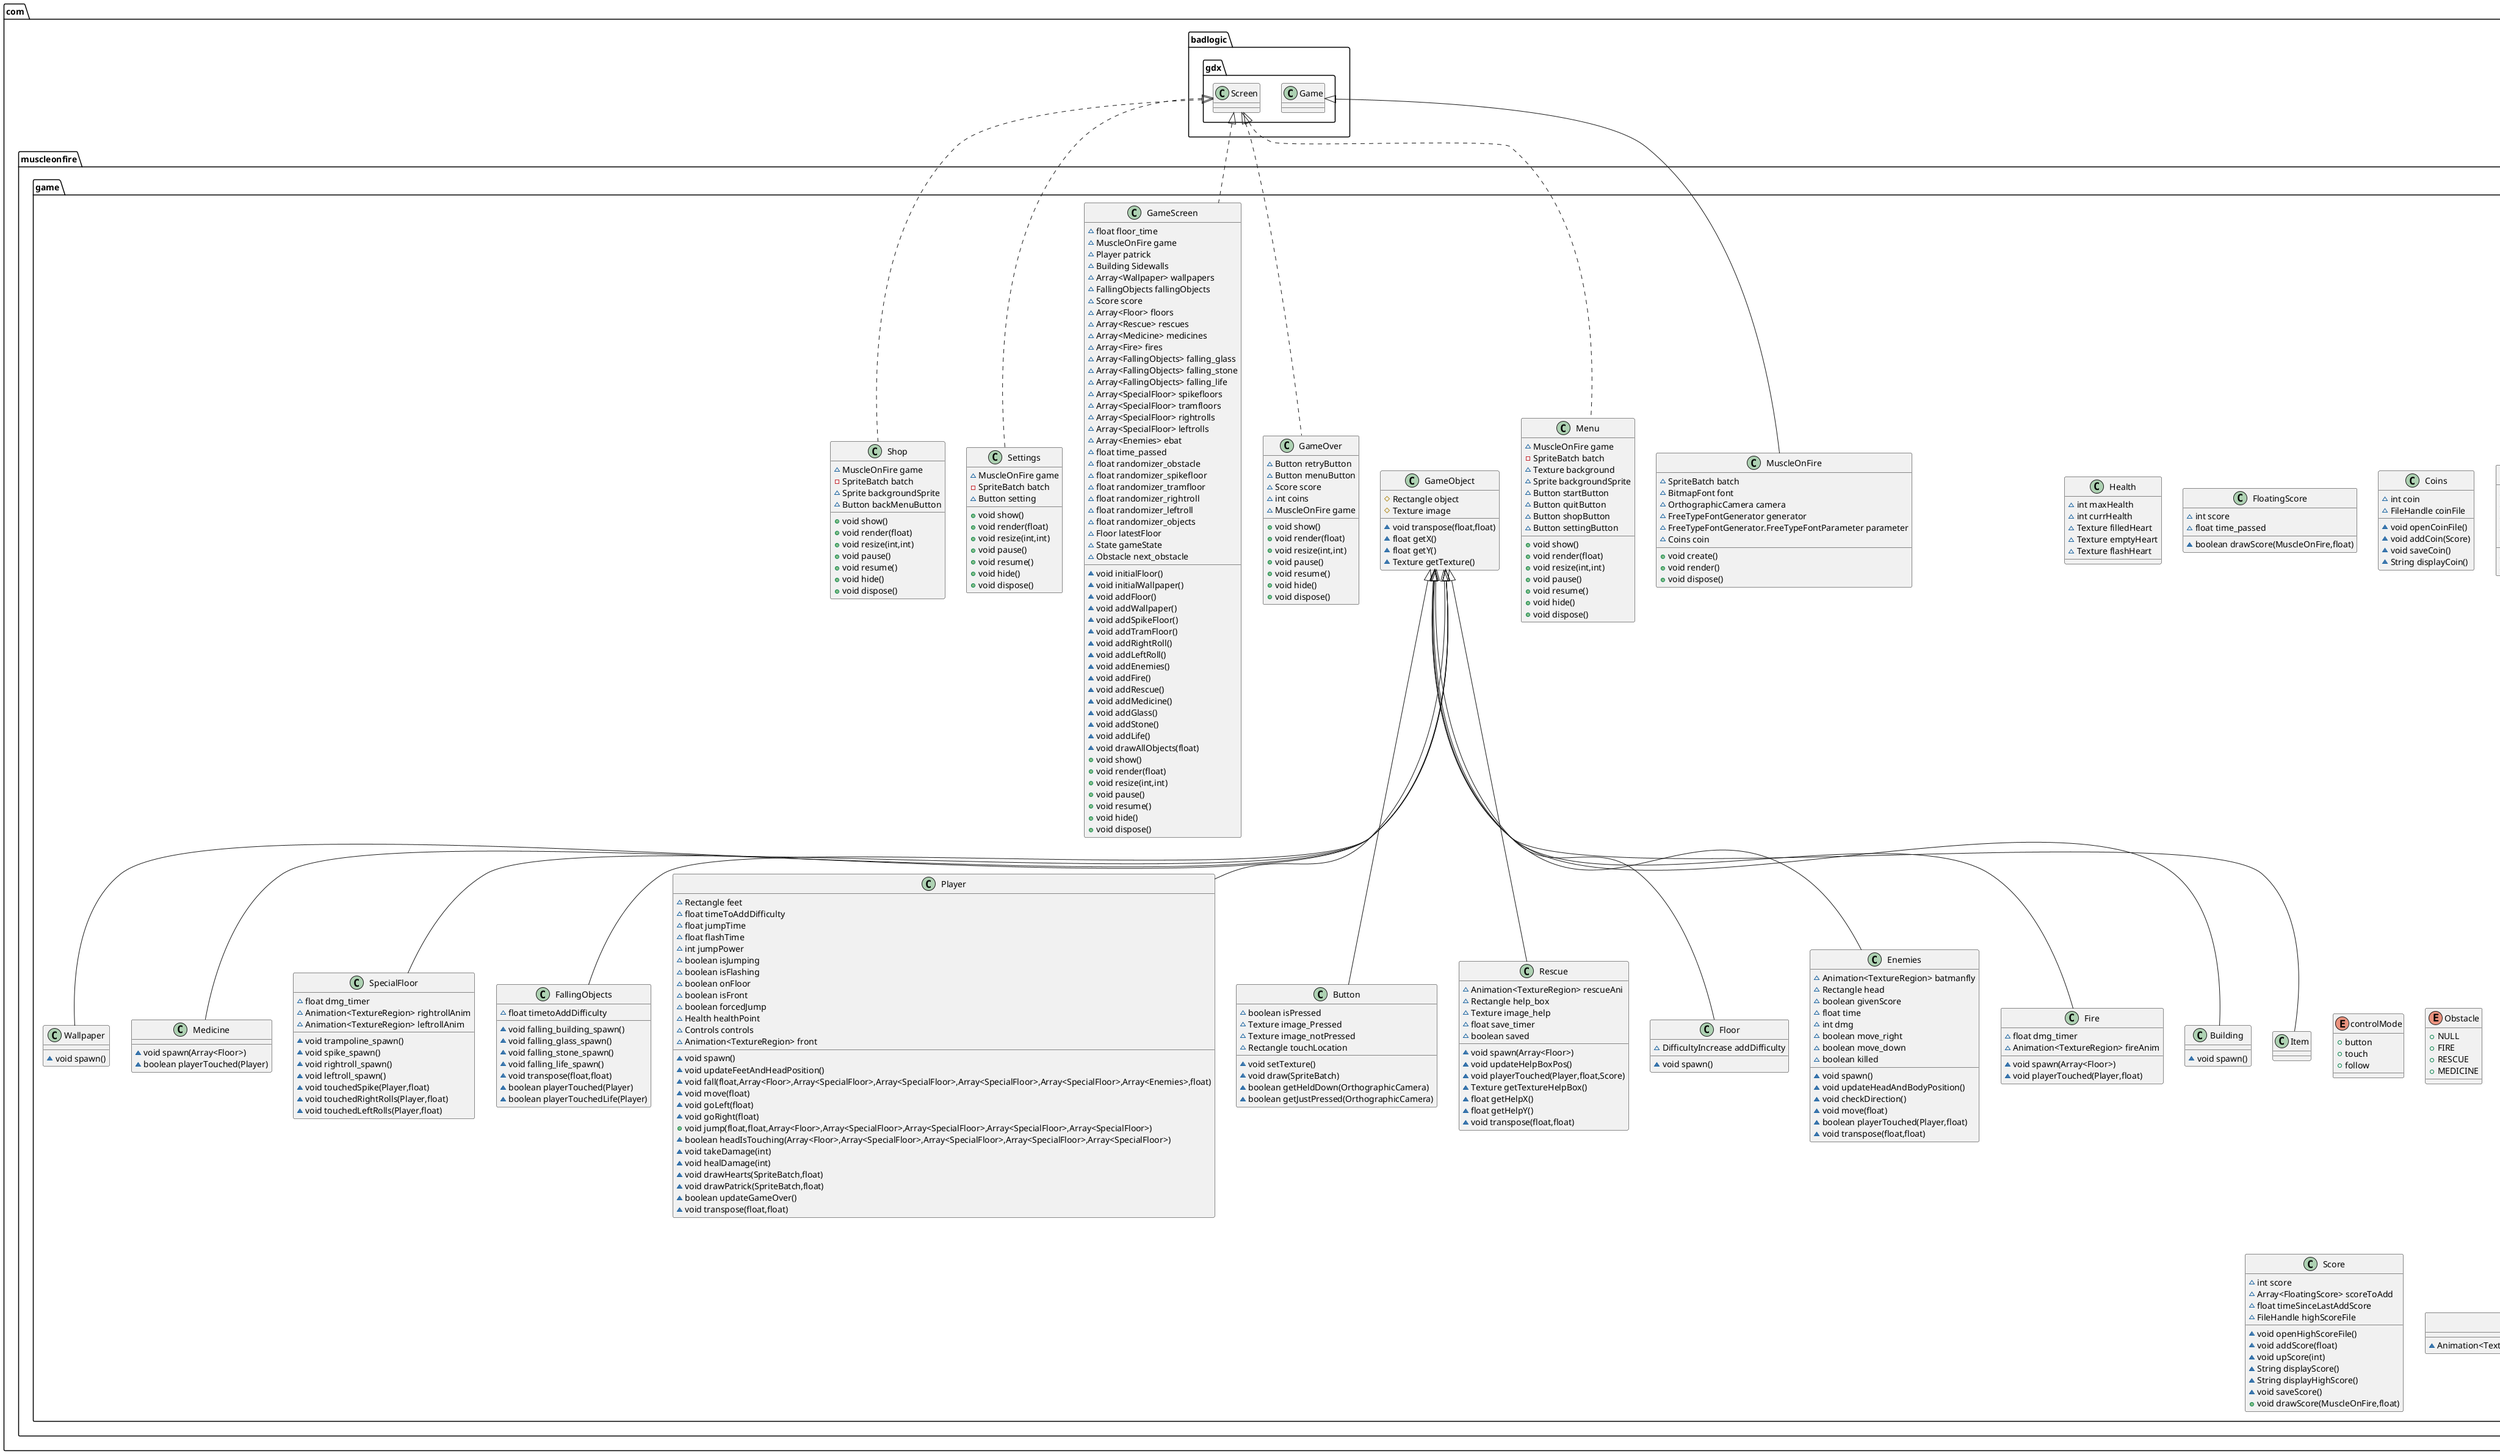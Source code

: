 @startuml
class com.muscleonfire.game.Wallpaper {
~ void spawn()
}
class com.muscleonfire.game.MuscleOnFire {
~ SpriteBatch batch
~ BitmapFont font
~ OrthographicCamera camera
~ FreeTypeFontGenerator generator
~ FreeTypeFontGenerator.FreeTypeFontParameter parameter
~ Coins coin
+ void create()
+ void render()
+ void dispose()
}
class com.muscleonfire.game.Menu {
~ MuscleOnFire game
- SpriteBatch batch
~ Texture background
~ Sprite backgroundSprite
~ Button startButton
~ Button quitButton
~ Button shopButton
~ Button settingButton
+ void show()
+ void render(float)
+ void resize(int,int)
+ void pause()
+ void resume()
+ void hide()
+ void dispose()
}
class com.muscleonfire.game.Health {
~ int maxHealth
~ int currHealth
~ Texture filledHeart
~ Texture emptyHeart
~ Texture flashHeart
}
class com.muscleonfire.game.GameObject {
# Rectangle object
# Texture image
~ void transpose(float,float)
~ float getX()
~ float getY()
~ Texture getTexture()
}
class com.muscleonfire.game.GameOver {
~ Button retryButton
~ Button menuButton
~ Score score
~ int coins
~ MuscleOnFire game
+ void show()
+ void render(float)
+ void resize(int,int)
+ void pause()
+ void resume()
+ void hide()
+ void dispose()
}
class com.muscleonfire.game.FloatingScore {
~ int score
~ float time_passed
~ boolean drawScore(MuscleOnFire,float)
}
class com.muscleonfire.game.Medicine {
~ void spawn(Array<Floor>)
~ boolean playerTouched(Player)
}
class com.muscleonfire.game.SpecialFloor {
~ float dmg_timer
~ Animation<TextureRegion> rightrollAnim
~ Animation<TextureRegion> leftrollAnim
~ void trampoline_spawn()
~ void spike_spawn()
~ void rightroll_spawn()
~ void leftroll_spawn()
~ void touchedSpike(Player,float)
~ void touchedRightRolls(Player,float)
~ void touchedLeftRolls(Player,float)
}
class com.muscleonfire.game.FallingObjects {
~ float timetoAddDifficulty
~ void falling_building_spawn()
~ void falling_glass_spawn()
~ void falling_stone_spawn()
~ void falling_life_spawn()
~ void transpose(float,float)
~ boolean playerTouched(Player)
~ boolean playerTouchedLife(Player)
}
class com.muscleonfire.game.Player {
~ Rectangle feet
~ float timeToAddDifficulty
~ float jumpTime
~ float flashTime
~ int jumpPower
~ boolean isJumping
~ boolean isFlashing
~ boolean onFloor
~ boolean isFront
~ boolean forcedJump
~ Health healthPoint
~ Controls controls
~ Animation<TextureRegion> front
~ void spawn()
~ void updateFeetAndHeadPosition()
~ void fall(float,Array<Floor>,Array<SpecialFloor>,Array<SpecialFloor>,Array<SpecialFloor>,Array<SpecialFloor>,Array<Enemies>,float)
~ void move(float)
~ void goLeft(float)
~ void goRight(float)
+ void jump(float,float,Array<Floor>,Array<SpecialFloor>,Array<SpecialFloor>,Array<SpecialFloor>,Array<SpecialFloor>)
~ boolean headIsTouching(Array<Floor>,Array<SpecialFloor>,Array<SpecialFloor>,Array<SpecialFloor>,Array<SpecialFloor>)
~ void takeDamage(int)
~ void healDamage(int)
~ void drawHearts(SpriteBatch,float)
~ void drawPatrick(SpriteBatch,float)
~ boolean updateGameOver()
~ void transpose(float,float)
}
class com.muscleonfire.game.Button {
~ boolean isPressed
~ Texture image_Pressed
~ Texture image_notPressed
~ Rectangle touchLocation
~ void setTexture()
~ void draw(SpriteBatch)
~ boolean getHeldDown(OrthographicCamera)
~ boolean getJustPressed(OrthographicCamera)
}
class com.muscleonfire.game.Rescue {
~ Animation<TextureRegion> rescueAni
~ Rectangle help_box
~ Texture image_help
~ float save_timer
~ boolean saved
~ void spawn(Array<Floor>)
~ void updateHelpBoxPos()
~ void playerTouched(Player,float,Score)
~ Texture getTextureHelpBox()
~ float getHelpX()
~ float getHelpY()
~ void transpose(float,float)
}
class com.muscleonfire.game.Coins {
~ int coin
~ FileHandle coinFile
~ void openCoinFile()
~ void addCoin(Score)
~ void saveCoin()
~ String displayCoin()
}
class com.muscleonfire.game.Controls {
~ Button leftButton
~ Button rightButton
~ Button jumpButton
~ Button screenButton
~ controlMode mode
~ void getInputs(OrthographicCamera,Player)
~ void drawButtons(SpriteBatch)
}
enum com.muscleonfire.game.controlMode {
+  button
+  touch
+  follow
}
class com.muscleonfire.game.Floor {
~ DifficultyIncrease addDifficulty
~ void spawn()
}
class com.muscleonfire.game.GameScreen {
~ float floor_time
~ MuscleOnFire game
~ Player patrick
~ Building Sidewalls
~ Array<Wallpaper> wallpapers
~ FallingObjects fallingObjects
~ Score score
~ Array<Floor> floors
~ Array<Rescue> rescues
~ Array<Medicine> medicines
~ Array<Fire> fires
~ Array<FallingObjects> falling_glass
~ Array<FallingObjects> falling_stone
~ Array<FallingObjects> falling_life
~ Array<SpecialFloor> spikefloors
~ Array<SpecialFloor> tramfloors
~ Array<SpecialFloor> rightrolls
~ Array<SpecialFloor> leftrolls
~ Array<Enemies> ebat
~ float time_passed
~ float randomizer_obstacle
~ float randomizer_spikefloor
~ float randomizer_tramfloor
~ float randomizer_rightroll
~ float randomizer_leftroll
~ float randomizer_objects
~ Floor latestFloor
~ State gameState
~ Obstacle next_obstacle
~ void initialFloor()
~ void initialWallpaper()
~ void addFloor()
~ void addWallpaper()
~ void addSpikeFloor()
~ void addTramFloor()
~ void addRightRoll()
~ void addLeftRoll()
~ void addEnemies()
~ void addFire()
~ void addRescue()
~ void addMedicine()
~ void addGlass()
~ void addStone()
~ void addLife()
~ void drawAllObjects(float)
+ void show()
+ void render(float)
+ void resize(int,int)
+ void pause()
+ void resume()
+ void hide()
+ void dispose()
}
enum com.muscleonfire.game.Obstacle {
+  NULL
+  FIRE
+  RESCUE
+  MEDICINE
}
enum com.muscleonfire.game.State {
+  READY
+  RUNNING
+  OVER
}
class com.muscleonfire.game.Enemies {
~ Animation<TextureRegion> batmanfly
~ Rectangle head
~ boolean givenScore
~ float time
~ int dmg
~ boolean move_right
~ boolean move_down
~ boolean killed
~ void spawn()
~ void updateHeadAndBodyPosition()
~ void checkDirection()
~ void move(float)
~ boolean playerTouched(Player,float)
~ void transpose(float,float)
}
class com.muscleonfire.game.Settings {
~ MuscleOnFire game
- SpriteBatch batch
~ Button setting
+ void show()
+ void render(float)
+ void resize(int,int)
+ void pause()
+ void resume()
+ void hide()
+ void dispose()
}
class com.muscleonfire.game.Fire {
~ float dmg_timer
~ Animation<TextureRegion> fireAnim
~ void spawn(Array<Floor>)
~ void playerTouched(Player,float)
}
class com.muscleonfire.game.DifficultyIncrease {
~ float timeAddDifficulty
}
class com.muscleonfire.game.Score {
~ int score
~ Array<FloatingScore> scoreToAdd
~ float timeSinceLastAddScore
~ FileHandle highScoreFile
~ void openHighScoreFile()
~ void addScore(float)
~ void upScore(int)
~ String displayScore()
~ String displayHighScore()
~ void saveScore()
+ void drawScore(MuscleOnFire,float)
}
class com.muscleonfire.game.Building {
~ void spawn()
}
class com.muscleonfire.game.Ani {
~ Animation<TextureRegion> loadAnimation(String,int,int,float)
}
class com.muscleonfire.game.Shop {
~ MuscleOnFire game
- SpriteBatch batch
~ Sprite backgroundSprite
~ Button backMenuButton
+ void show()
+ void render(float)
+ void resize(int,int)
+ void pause()
+ void resume()
+ void hide()
+ void dispose()
}
class com.muscleonfire.game.Item {
}


com.muscleonfire.game.GameObject <|-- com.muscleonfire.game.Wallpaper
com.badlogic.gdx.Game <|-- com.muscleonfire.game.MuscleOnFire
com.badlogic.gdx.Screen <|.. com.muscleonfire.game.Menu
com.badlogic.gdx.Screen <|.. com.muscleonfire.game.GameOver
com.muscleonfire.game.GameObject <|-- com.muscleonfire.game.Medicine
com.muscleonfire.game.GameObject <|-- com.muscleonfire.game.SpecialFloor
com.muscleonfire.game.GameObject <|-- com.muscleonfire.game.FallingObjects
com.muscleonfire.game.GameObject <|-- com.muscleonfire.game.Player
com.muscleonfire.game.GameObject <|-- com.muscleonfire.game.Button
com.muscleonfire.game.GameObject <|-- com.muscleonfire.game.Rescue
com.muscleonfire.game.GameObject <|-- com.muscleonfire.game.Floor
com.badlogic.gdx.Screen <|.. com.muscleonfire.game.GameScreen
com.muscleonfire.game.GameObject <|-- com.muscleonfire.game.Enemies
com.badlogic.gdx.Screen <|.. com.muscleonfire.game.Settings
com.muscleonfire.game.GameObject <|-- com.muscleonfire.game.Fire
com.muscleonfire.game.GameObject <|-- com.muscleonfire.game.Building
com.badlogic.gdx.Screen <|.. com.muscleonfire.game.Shop
com.muscleonfire.game.GameObject <|-- com.muscleonfire.game.Item
@enduml